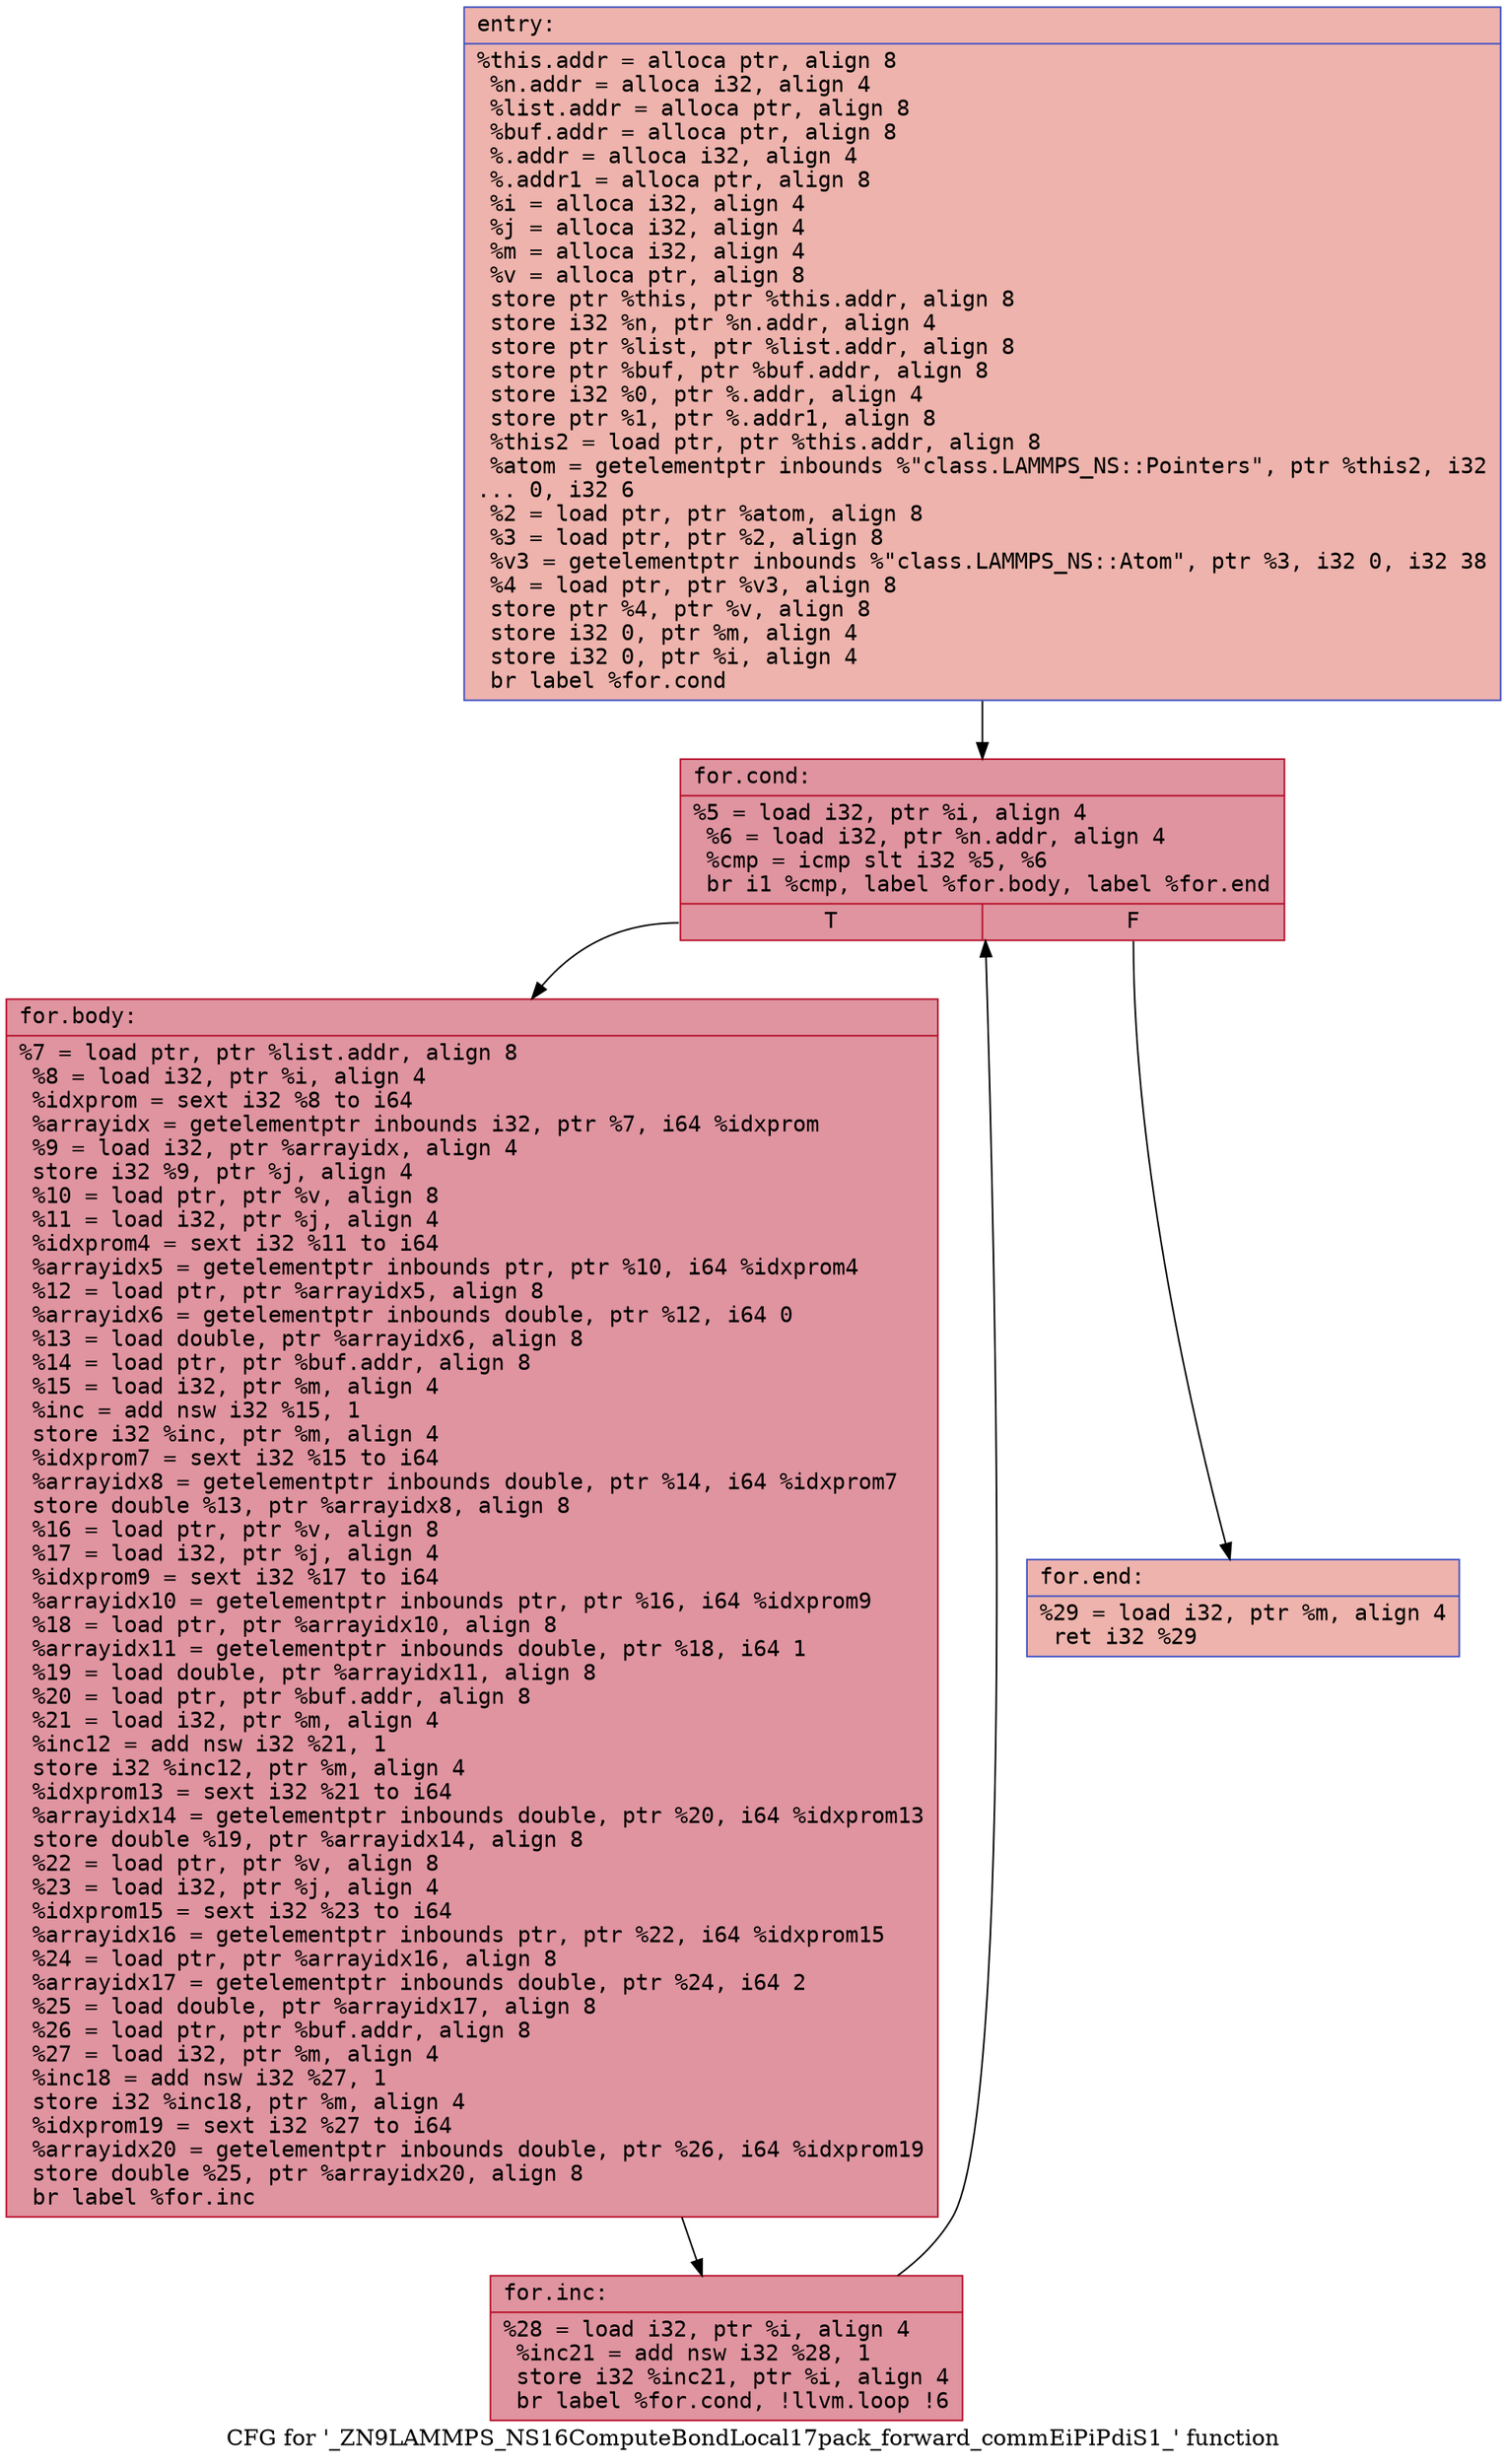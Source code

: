 digraph "CFG for '_ZN9LAMMPS_NS16ComputeBondLocal17pack_forward_commEiPiPdiS1_' function" {
	label="CFG for '_ZN9LAMMPS_NS16ComputeBondLocal17pack_forward_commEiPiPdiS1_' function";

	Node0x55902b401950 [shape=record,color="#3d50c3ff", style=filled, fillcolor="#d6524470" fontname="Courier",label="{entry:\l|  %this.addr = alloca ptr, align 8\l  %n.addr = alloca i32, align 4\l  %list.addr = alloca ptr, align 8\l  %buf.addr = alloca ptr, align 8\l  %.addr = alloca i32, align 4\l  %.addr1 = alloca ptr, align 8\l  %i = alloca i32, align 4\l  %j = alloca i32, align 4\l  %m = alloca i32, align 4\l  %v = alloca ptr, align 8\l  store ptr %this, ptr %this.addr, align 8\l  store i32 %n, ptr %n.addr, align 4\l  store ptr %list, ptr %list.addr, align 8\l  store ptr %buf, ptr %buf.addr, align 8\l  store i32 %0, ptr %.addr, align 4\l  store ptr %1, ptr %.addr1, align 8\l  %this2 = load ptr, ptr %this.addr, align 8\l  %atom = getelementptr inbounds %\"class.LAMMPS_NS::Pointers\", ptr %this2, i32\l... 0, i32 6\l  %2 = load ptr, ptr %atom, align 8\l  %3 = load ptr, ptr %2, align 8\l  %v3 = getelementptr inbounds %\"class.LAMMPS_NS::Atom\", ptr %3, i32 0, i32 38\l  %4 = load ptr, ptr %v3, align 8\l  store ptr %4, ptr %v, align 8\l  store i32 0, ptr %m, align 4\l  store i32 0, ptr %i, align 4\l  br label %for.cond\l}"];
	Node0x55902b401950 -> Node0x55902b4019c0[tooltip="entry -> for.cond\nProbability 100.00%" ];
	Node0x55902b4019c0 [shape=record,color="#b70d28ff", style=filled, fillcolor="#b70d2870" fontname="Courier",label="{for.cond:\l|  %5 = load i32, ptr %i, align 4\l  %6 = load i32, ptr %n.addr, align 4\l  %cmp = icmp slt i32 %5, %6\l  br i1 %cmp, label %for.body, label %for.end\l|{<s0>T|<s1>F}}"];
	Node0x55902b4019c0:s0 -> Node0x55902b402e90[tooltip="for.cond -> for.body\nProbability 96.88%" ];
	Node0x55902b4019c0:s1 -> Node0x55902b402f10[tooltip="for.cond -> for.end\nProbability 3.12%" ];
	Node0x55902b402e90 [shape=record,color="#b70d28ff", style=filled, fillcolor="#b70d2870" fontname="Courier",label="{for.body:\l|  %7 = load ptr, ptr %list.addr, align 8\l  %8 = load i32, ptr %i, align 4\l  %idxprom = sext i32 %8 to i64\l  %arrayidx = getelementptr inbounds i32, ptr %7, i64 %idxprom\l  %9 = load i32, ptr %arrayidx, align 4\l  store i32 %9, ptr %j, align 4\l  %10 = load ptr, ptr %v, align 8\l  %11 = load i32, ptr %j, align 4\l  %idxprom4 = sext i32 %11 to i64\l  %arrayidx5 = getelementptr inbounds ptr, ptr %10, i64 %idxprom4\l  %12 = load ptr, ptr %arrayidx5, align 8\l  %arrayidx6 = getelementptr inbounds double, ptr %12, i64 0\l  %13 = load double, ptr %arrayidx6, align 8\l  %14 = load ptr, ptr %buf.addr, align 8\l  %15 = load i32, ptr %m, align 4\l  %inc = add nsw i32 %15, 1\l  store i32 %inc, ptr %m, align 4\l  %idxprom7 = sext i32 %15 to i64\l  %arrayidx8 = getelementptr inbounds double, ptr %14, i64 %idxprom7\l  store double %13, ptr %arrayidx8, align 8\l  %16 = load ptr, ptr %v, align 8\l  %17 = load i32, ptr %j, align 4\l  %idxprom9 = sext i32 %17 to i64\l  %arrayidx10 = getelementptr inbounds ptr, ptr %16, i64 %idxprom9\l  %18 = load ptr, ptr %arrayidx10, align 8\l  %arrayidx11 = getelementptr inbounds double, ptr %18, i64 1\l  %19 = load double, ptr %arrayidx11, align 8\l  %20 = load ptr, ptr %buf.addr, align 8\l  %21 = load i32, ptr %m, align 4\l  %inc12 = add nsw i32 %21, 1\l  store i32 %inc12, ptr %m, align 4\l  %idxprom13 = sext i32 %21 to i64\l  %arrayidx14 = getelementptr inbounds double, ptr %20, i64 %idxprom13\l  store double %19, ptr %arrayidx14, align 8\l  %22 = load ptr, ptr %v, align 8\l  %23 = load i32, ptr %j, align 4\l  %idxprom15 = sext i32 %23 to i64\l  %arrayidx16 = getelementptr inbounds ptr, ptr %22, i64 %idxprom15\l  %24 = load ptr, ptr %arrayidx16, align 8\l  %arrayidx17 = getelementptr inbounds double, ptr %24, i64 2\l  %25 = load double, ptr %arrayidx17, align 8\l  %26 = load ptr, ptr %buf.addr, align 8\l  %27 = load i32, ptr %m, align 4\l  %inc18 = add nsw i32 %27, 1\l  store i32 %inc18, ptr %m, align 4\l  %idxprom19 = sext i32 %27 to i64\l  %arrayidx20 = getelementptr inbounds double, ptr %26, i64 %idxprom19\l  store double %25, ptr %arrayidx20, align 8\l  br label %for.inc\l}"];
	Node0x55902b402e90 -> Node0x55902b42b8a0[tooltip="for.body -> for.inc\nProbability 100.00%" ];
	Node0x55902b42b8a0 [shape=record,color="#b70d28ff", style=filled, fillcolor="#b70d2870" fontname="Courier",label="{for.inc:\l|  %28 = load i32, ptr %i, align 4\l  %inc21 = add nsw i32 %28, 1\l  store i32 %inc21, ptr %i, align 4\l  br label %for.cond, !llvm.loop !6\l}"];
	Node0x55902b42b8a0 -> Node0x55902b4019c0[tooltip="for.inc -> for.cond\nProbability 100.00%" ];
	Node0x55902b402f10 [shape=record,color="#3d50c3ff", style=filled, fillcolor="#d6524470" fontname="Courier",label="{for.end:\l|  %29 = load i32, ptr %m, align 4\l  ret i32 %29\l}"];
}
